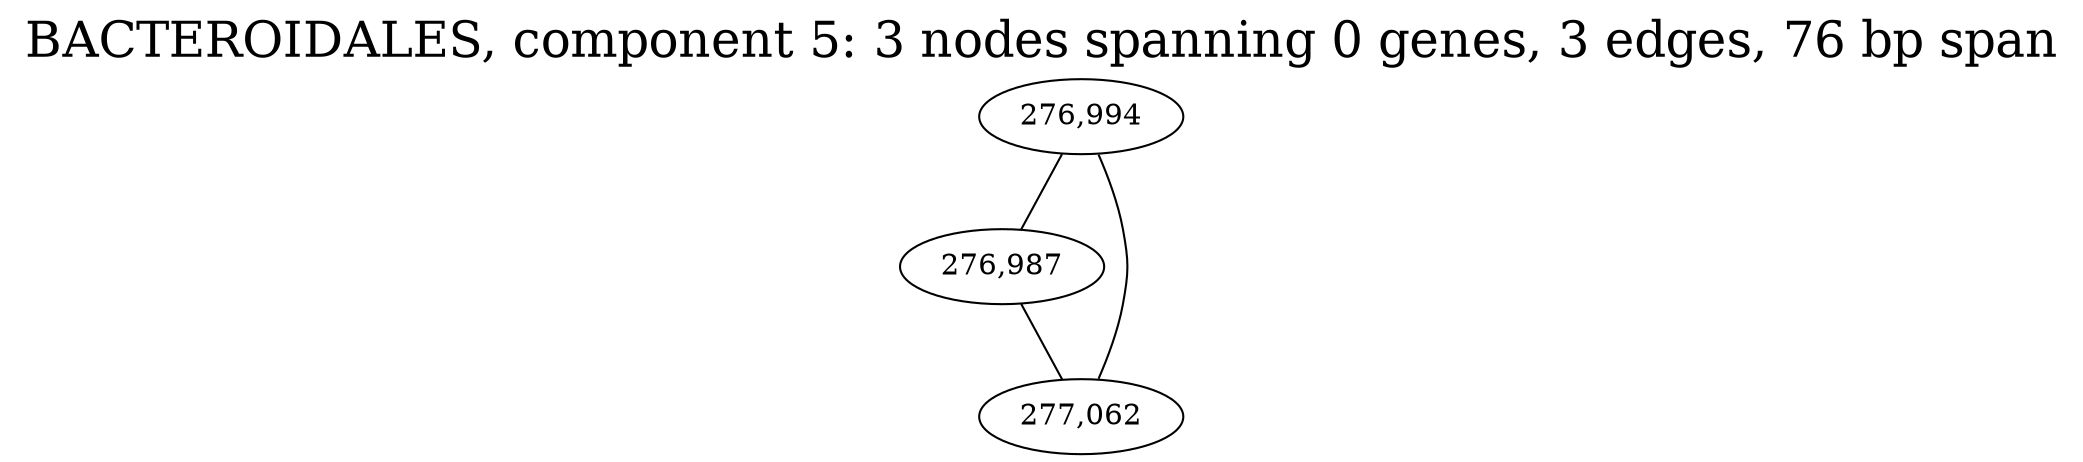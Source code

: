 graph BACTEROIDALES_cc5 {
	overlap="prism50";
	outputorder="edgesfirst";
	node [style="filled"];
	label="BACTEROIDALES, component 5: 3 nodes spanning 0 genes, 3 edges, 76 bp span";
	labelloc="t";
	fontsize=24;
	"276,987" [fillcolor="#ffffff", fontcolor="#000000"];
	"276,994" [fillcolor="#ffffff", fontcolor="#000000"];
	"277,062" [fillcolor="#ffffff", fontcolor="#000000"];
	"276,994" -- "276,987";
	"276,994" -- "277,062";
	"276,987" -- "277,062";
}